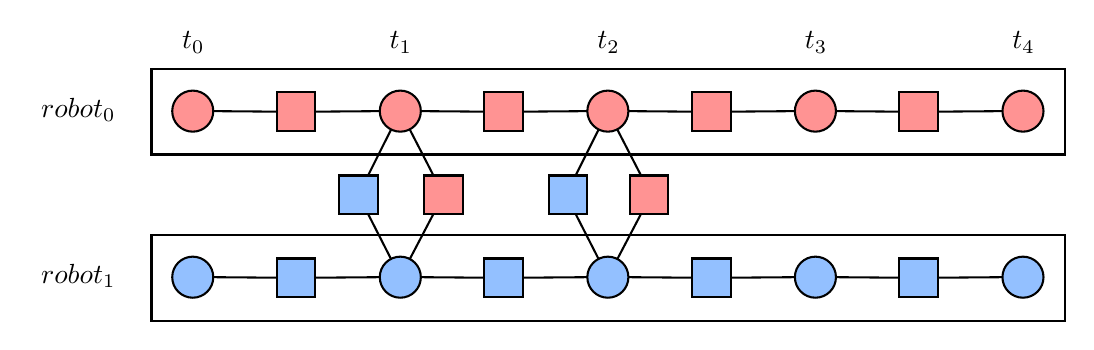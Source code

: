 

\tikzset{every picture/.style={line width=0.75pt}} %set default line width to 0.75pt        

\begin{tikzpicture}[x=0.75pt,y=0.75pt,yscale=-1,xscale=1]
%uncomment if require: \path (0,288); %set diagram left start at 0, and has height of 288

%Straight Lines [id:da47036734988196627] 
\draw    (299.67,170.04) -- (319.89,209.71) ;
%Straight Lines [id:da6881382794521629] 
\draw    (319.89,129.71) -- (299.67,170.04) ;
%Straight Lines [id:da3959117741800886] 
\draw    (319.89,129.71) -- (340.67,170.04) ;
%Straight Lines [id:da6282284807536171] 
\draw    (340.67,170.04) -- (319.89,209.71) ;
%Straight Lines [id:da5198960712037324] 
\draw    (199.67,170.04) -- (219.89,209.71) ;
%Straight Lines [id:da8902598554725618] 
\draw    (219.89,129.71) -- (199.67,170.04) ;
%Straight Lines [id:da2738660568678817] 
\draw    (219.89,129.71) -- (240.67,170.04) ;
%Straight Lines [id:da06728554169051759] 
\draw    (240.67,170.04) -- (219.89,209.71) ;
%Straight Lines [id:da34036055728120096] 
\draw [fill={rgb, 255:red, 255; green, 147; blue, 147 }  ,fill opacity=1 ]   (329.78,129.71) -- (369.67,130.04) ;
%Straight Lines [id:da8072322510197338] 
\draw [fill={rgb, 255:red, 255; green, 147; blue, 147 }  ,fill opacity=1 ]   (369.67,130.04) -- (410,129.71) ;
%Straight Lines [id:da405451058550087] 
\draw [fill={rgb, 255:red, 255; green, 147; blue, 147 }  ,fill opacity=1 ]   (429.78,129.71) -- (469.67,130.04) ;
%Straight Lines [id:da7616794610228106] 
\draw [fill={rgb, 255:red, 255; green, 147; blue, 147 }  ,fill opacity=1 ]   (469.67,130.04) -- (510,129.71) ;
%Straight Lines [id:da6814419083610201] 
\draw [fill={rgb, 255:red, 255; green, 147; blue, 147 }  ,fill opacity=1 ]   (229.78,129.71) -- (269.67,130.04) ;
%Straight Lines [id:da7724102331322766] 
\draw [fill={rgb, 255:red, 255; green, 147; blue, 147 }  ,fill opacity=1 ]   (269.67,130.04) -- (310,129.71) ;
%Straight Lines [id:da5821529621200299] 
\draw [fill={rgb, 255:red, 255; green, 147; blue, 147 }  ,fill opacity=1 ]   (169.67,130.04) -- (210,129.71) ;
%Straight Lines [id:da0542087989667579] 
\draw [fill={rgb, 255:red, 255; green, 147; blue, 147 }  ,fill opacity=1 ]   (129.78,129.71) -- (169.67,130.04) ;
%Shape: Square [id:dp4499442483222458] 
\draw  [fill={rgb, 255:red, 255; green, 147; blue, 147 }  ,fill opacity=1 ] (160.34,120.71) -- (179,120.71) -- (179,139.37) -- (160.34,139.37) -- cycle ;
%Shape: Circle [id:dp2600881142320077] 
\draw  [fill={rgb, 255:red, 255; green, 147; blue, 147 }  ,fill opacity=1 ] (110,129.71) .. controls (110,124.25) and (114.43,119.82) .. (119.89,119.82) .. controls (125.35,119.82) and (129.78,124.25) .. (129.78,129.71) .. controls (129.78,135.17) and (125.35,139.6) .. (119.89,139.6) .. controls (114.43,139.6) and (110,135.17) .. (110,129.71) -- cycle ;
%Shape: Rectangle [id:dp7305091073359651] 
\draw   (100,109.6) -- (540,109.6) -- (540,150.6) -- (100,150.6) -- cycle ;
%Shape: Square [id:dp49665350033925293] 
\draw  [fill={rgb, 255:red, 255; green, 147; blue, 147 }  ,fill opacity=1 ] (260.34,120.71) -- (279,120.71) -- (279,139.37) -- (260.34,139.37) -- cycle ;
%Shape: Circle [id:dp8551402235390253] 
\draw  [fill={rgb, 255:red, 255; green, 147; blue, 147 }  ,fill opacity=1 ] (210,129.71) .. controls (210,124.25) and (214.43,119.82) .. (219.89,119.82) .. controls (225.35,119.82) and (229.78,124.25) .. (229.78,129.71) .. controls (229.78,135.17) and (225.35,139.6) .. (219.89,139.6) .. controls (214.43,139.6) and (210,135.17) .. (210,129.71) -- cycle ;
%Shape: Square [id:dp6259568957324568] 
\draw  [fill={rgb, 255:red, 255; green, 147; blue, 147 }  ,fill opacity=1 ] (360.34,120.71) -- (379,120.71) -- (379,139.37) -- (360.34,139.37) -- cycle ;
%Shape: Circle [id:dp7516686593765485] 
\draw  [fill={rgb, 255:red, 255; green, 147; blue, 147 }  ,fill opacity=1 ] (310,129.71) .. controls (310,124.25) and (314.43,119.82) .. (319.89,119.82) .. controls (325.35,119.82) and (329.78,124.25) .. (329.78,129.71) .. controls (329.78,135.17) and (325.35,139.6) .. (319.89,139.6) .. controls (314.43,139.6) and (310,135.17) .. (310,129.71) -- cycle ;
%Shape: Square [id:dp4907257696393781] 
\draw  [fill={rgb, 255:red, 255; green, 147; blue, 147 }  ,fill opacity=1 ] (460.34,120.71) -- (479,120.71) -- (479,139.37) -- (460.34,139.37) -- cycle ;
%Shape: Circle [id:dp40511868636697557] 
\draw  [fill={rgb, 255:red, 255; green, 147; blue, 147 }  ,fill opacity=1 ] (410,129.71) .. controls (410,124.25) and (414.43,119.82) .. (419.89,119.82) .. controls (425.35,119.82) and (429.78,124.25) .. (429.78,129.71) .. controls (429.78,135.17) and (425.35,139.6) .. (419.89,139.6) .. controls (414.43,139.6) and (410,135.17) .. (410,129.71) -- cycle ;
%Shape: Circle [id:dp7561415264055935] 
\draw  [fill={rgb, 255:red, 255; green, 147; blue, 147 }  ,fill opacity=1 ] (510,129.71) .. controls (510,124.25) and (514.43,119.82) .. (519.89,119.82) .. controls (525.35,119.82) and (529.78,124.25) .. (529.78,129.71) .. controls (529.78,135.17) and (525.35,139.6) .. (519.89,139.6) .. controls (514.43,139.6) and (510,135.17) .. (510,129.71) -- cycle ;
%Straight Lines [id:da6629990224165134] 
\draw [fill={rgb, 255:red, 147; green, 192; blue, 255 }  ,fill opacity=1 ]   (329.78,209.71) -- (369.67,210.04) ;
%Straight Lines [id:da6819695700249584] 
\draw [fill={rgb, 255:red, 147; green, 192; blue, 255 }  ,fill opacity=1 ]   (369.67,210.04) -- (410,209.71) ;
%Straight Lines [id:da7961157322315353] 
\draw [fill={rgb, 255:red, 147; green, 192; blue, 255 }  ,fill opacity=1 ]   (429.78,209.71) -- (469.67,210.04) ;
%Straight Lines [id:da7688161886956275] 
\draw [fill={rgb, 255:red, 147; green, 192; blue, 255 }  ,fill opacity=1 ]   (469.67,210.04) -- (510,209.71) ;
%Straight Lines [id:da8267819717164204] 
\draw [fill={rgb, 255:red, 147; green, 192; blue, 255 }  ,fill opacity=1 ]   (229.78,209.71) -- (269.67,210.04) ;
%Straight Lines [id:da5116263132351999] 
\draw [fill={rgb, 255:red, 147; green, 192; blue, 255 }  ,fill opacity=1 ]   (269.67,210.04) -- (310,209.71) ;
%Straight Lines [id:da7065942165163066] 
\draw [fill={rgb, 255:red, 147; green, 192; blue, 255 }  ,fill opacity=1 ]   (169.67,210.04) -- (210,209.71) ;
%Straight Lines [id:da6801634542744135] 
\draw [fill={rgb, 255:red, 147; green, 192; blue, 255 }  ,fill opacity=1 ]   (129.78,209.71) -- (169.67,210.04) ;
%Shape: Square [id:dp5838901472847389] 
\draw  [fill={rgb, 255:red, 147; green, 192; blue, 255 }  ,fill opacity=1 ] (160.34,200.71) -- (179,200.71) -- (179,219.37) -- (160.34,219.37) -- cycle ;
%Shape: Circle [id:dp8237018481465868] 
\draw  [fill={rgb, 255:red, 147; green, 192; blue, 255 }  ,fill opacity=1 ] (110,209.71) .. controls (110,204.25) and (114.43,199.82) .. (119.89,199.82) .. controls (125.35,199.82) and (129.78,204.25) .. (129.78,209.71) .. controls (129.78,215.17) and (125.35,219.6) .. (119.89,219.6) .. controls (114.43,219.6) and (110,215.17) .. (110,209.71) -- cycle ;
%Shape: Rectangle [id:dp1468154649235054] 
\draw   (100,189.6) -- (540,189.6) -- (540,230.6) -- (100,230.6) -- cycle ;
%Shape: Square [id:dp21555253881823844] 
\draw  [fill={rgb, 255:red, 147; green, 192; blue, 255 }  ,fill opacity=1 ] (260.34,200.71) -- (279,200.71) -- (279,219.37) -- (260.34,219.37) -- cycle ;
%Shape: Circle [id:dp8554188945699046] 
\draw  [fill={rgb, 255:red, 147; green, 192; blue, 255 }  ,fill opacity=1 ] (210,209.71) .. controls (210,204.25) and (214.43,199.82) .. (219.89,199.82) .. controls (225.35,199.82) and (229.78,204.25) .. (229.78,209.71) .. controls (229.78,215.17) and (225.35,219.6) .. (219.89,219.6) .. controls (214.43,219.6) and (210,215.17) .. (210,209.71) -- cycle ;
%Shape: Square [id:dp5941665721073983] 
\draw  [fill={rgb, 255:red, 147; green, 192; blue, 255 }  ,fill opacity=1 ] (360.34,200.71) -- (379,200.71) -- (379,219.37) -- (360.34,219.37) -- cycle ;
%Shape: Circle [id:dp5825532487467875] 
\draw  [fill={rgb, 255:red, 147; green, 192; blue, 255 }  ,fill opacity=1 ] (310,209.71) .. controls (310,204.25) and (314.43,199.82) .. (319.89,199.82) .. controls (325.35,199.82) and (329.78,204.25) .. (329.78,209.71) .. controls (329.78,215.17) and (325.35,219.6) .. (319.89,219.6) .. controls (314.43,219.6) and (310,215.17) .. (310,209.71) -- cycle ;
%Shape: Square [id:dp7753119223119171] 
\draw  [fill={rgb, 255:red, 147; green, 192; blue, 255 }  ,fill opacity=1 ] (460.34,200.71) -- (479,200.71) -- (479,219.37) -- (460.34,219.37) -- cycle ;
%Shape: Circle [id:dp5771019164898812] 
\draw  [fill={rgb, 255:red, 147; green, 192; blue, 255 }  ,fill opacity=1 ] (410,209.71) .. controls (410,204.25) and (414.43,199.82) .. (419.89,199.82) .. controls (425.35,199.82) and (429.78,204.25) .. (429.78,209.71) .. controls (429.78,215.17) and (425.35,219.6) .. (419.89,219.6) .. controls (414.43,219.6) and (410,215.17) .. (410,209.71) -- cycle ;
%Shape: Circle [id:dp21210412845989923] 
\draw  [fill={rgb, 255:red, 147; green, 192; blue, 255 }  ,fill opacity=1 ] (510,209.71) .. controls (510,204.25) and (514.43,199.82) .. (519.89,199.82) .. controls (525.35,199.82) and (529.78,204.25) .. (529.78,209.71) .. controls (529.78,215.17) and (525.35,219.6) .. (519.89,219.6) .. controls (514.43,219.6) and (510,215.17) .. (510,209.71) -- cycle ;
%Shape: Square [id:dp7557733799934572] 
\draw  [fill={rgb, 255:red, 147; green, 192; blue, 255 }  ,fill opacity=1 ] (190.34,160.71) -- (209,160.71) -- (209,179.37) -- (190.34,179.37) -- cycle ;
%Shape: Square [id:dp8894509337156504] 
\draw  [fill={rgb, 255:red, 255; green, 147; blue, 147 }  ,fill opacity=1 ] (231.34,160.71) -- (250,160.71) -- (250,179.37) -- (231.34,179.37) -- cycle ;
%Shape: Square [id:dp6301411170449531] 
\draw  [fill={rgb, 255:red, 255; green, 147; blue, 147 }  ,fill opacity=1 ] (330.34,160.71) -- (349,160.71) -- (349,179.37) -- (330.34,179.37) -- cycle ;
%Shape: Square [id:dp8001210630138842] 
\draw  [fill={rgb, 255:red, 147; green, 192; blue, 255 }  ,fill opacity=1 ] (291.34,160.71) -- (310,160.71) -- (310,179.37) -- (291.34,179.37) -- cycle ;

% Text Node
\draw (113.3,90) node [anchor=north west][inner sep=0.75pt]    {$t_{0}$};
% Text Node
\draw (213.3,90) node [anchor=north west][inner sep=0.75pt]    {$t_{1}$};
% Text Node
\draw (313.3,90) node [anchor=north west][inner sep=0.75pt]    {$t_{2}$};
% Text Node
\draw (413.3,90) node [anchor=north west][inner sep=0.75pt]    {$t_{3}$};
% Text Node
\draw (513.3,90) node [anchor=north west][inner sep=0.75pt]    {$t_{4}$};
% Text Node
\draw (45.3,122) node [anchor=north west][inner sep=0.75pt]    {$robot_{0}$};
% Text Node
\draw (45.3,202) node [anchor=north west][inner sep=0.75pt]    {$robot_{1}$};


\end{tikzpicture}